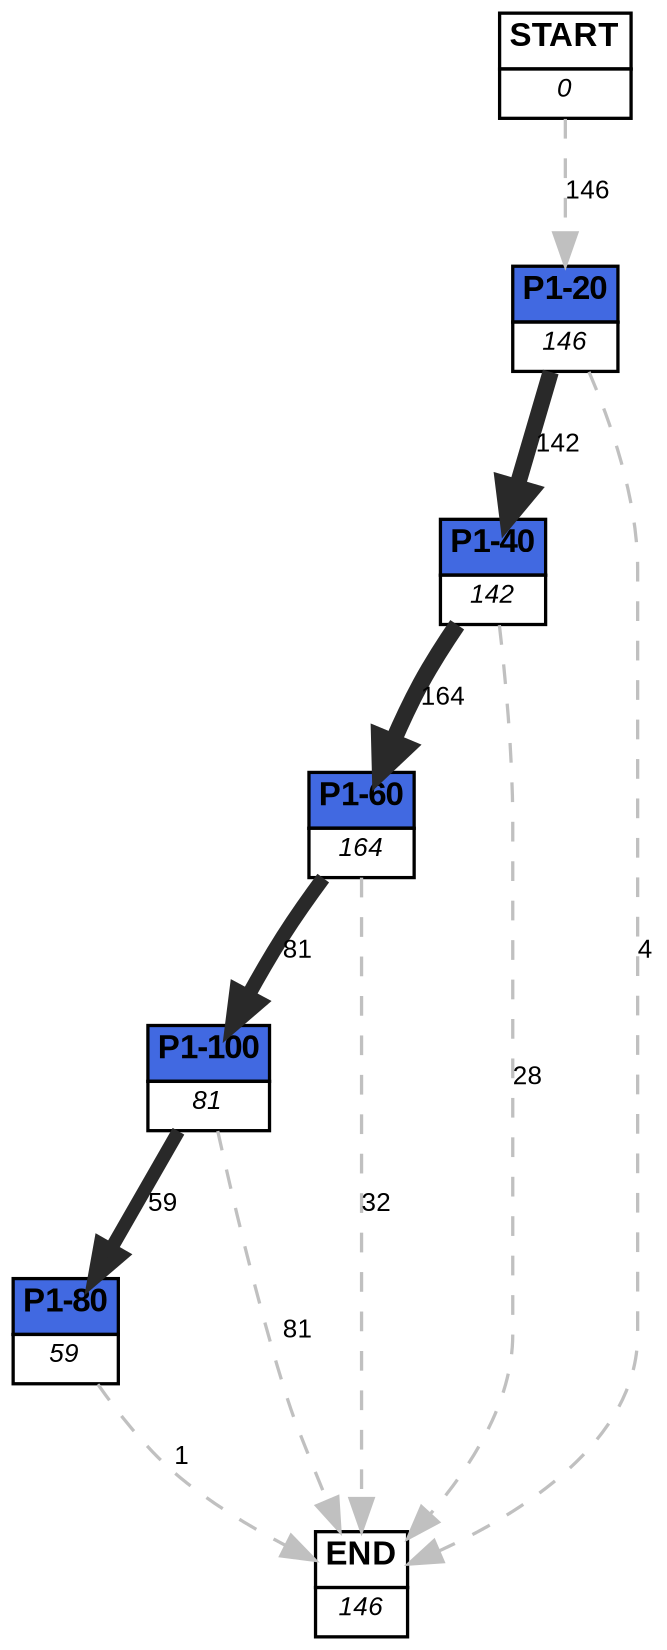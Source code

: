 digraph graphname {
	dpi = 150
	size="16,11!";
	margin = 0;
"P1-20" [shape=plain, label=<<table border="0" cellborder="1" cellspacing="0"><tr><td bgcolor="royalblue"><FONT face="Arial" POINT-SIZE="10"><b>P1-20</b></FONT></td></tr><tr><td bgcolor="white"><FONT face="Arial" POINT-SIZE="8"><i>146</i></FONT></td></tr></table>>]
"P1-40" [shape=plain, label=<<table border="0" cellborder="1" cellspacing="0"><tr><td bgcolor="royalblue"><FONT face="Arial" POINT-SIZE="10"><b>P1-40</b></FONT></td></tr><tr><td bgcolor="white"><FONT face="Arial" POINT-SIZE="8"><i>142</i></FONT></td></tr></table>>]
"P1-60" [shape=plain, label=<<table border="0" cellborder="1" cellspacing="0"><tr><td bgcolor="royalblue"><FONT face="Arial" POINT-SIZE="10"><b>P1-60</b></FONT></td></tr><tr><td bgcolor="white"><FONT face="Arial" POINT-SIZE="8"><i>164</i></FONT></td></tr></table>>]
"P1-100" [shape=plain, label=<<table border="0" cellborder="1" cellspacing="0"><tr><td bgcolor="royalblue"><FONT face="Arial" POINT-SIZE="10"><b>P1-100</b></FONT></td></tr><tr><td bgcolor="white"><FONT face="Arial" POINT-SIZE="8"><i>81</i></FONT></td></tr></table>>]
"P1-80" [shape=plain, label=<<table border="0" cellborder="1" cellspacing="0"><tr><td bgcolor="royalblue"><FONT face="Arial" POINT-SIZE="10"><b>P1-80</b></FONT></td></tr><tr><td bgcolor="white"><FONT face="Arial" POINT-SIZE="8"><i>59</i></FONT></td></tr></table>>]
"START" [shape=plain, label=<<table border="0" cellborder="1" cellspacing="0"><tr><td bgcolor="white"><FONT face="Arial" POINT-SIZE="10"><b>START</b></FONT></td></tr><tr><td bgcolor="white"><FONT face="Arial" POINT-SIZE="8"><i>0</i></FONT></td></tr></table>>]
"END" [shape=plain, label=<<table border="0" cellborder="1" cellspacing="0"><tr><td bgcolor="white"><FONT face="Arial" POINT-SIZE="10"><b>END</b></FONT></td></tr><tr><td bgcolor="white"><FONT face="Arial" POINT-SIZE="8"><i>146</i></FONT></td></tr></table>>]
"P1-20" -> "P1-40" [ color=grey16 penwidth = "4.955827057601261"label ="142" labelfloat=false fontname="Arial" fontsize=8]
"P1-20" -> "END" [ style = dashed color=grey label ="4" labelfloat=false fontname="Arial" fontsize=8]
"P1-40" -> "P1-60" [ color=grey16 penwidth = "5.099866427824199"label ="164" labelfloat=false fontname="Arial" fontsize=8]
"P1-40" -> "END" [ style = dashed color=grey label ="28" labelfloat=false fontname="Arial" fontsize=8]
"P1-60" -> "P1-100" [ color=grey16 penwidth = "4.394449154672439"label ="81" labelfloat=false fontname="Arial" fontsize=8]
"P1-60" -> "END" [ style = dashed color=grey label ="32" labelfloat=false fontname="Arial" fontsize=8]
"P1-100" -> "P1-80" [ color=grey16 penwidth = "4.07753744390572"label ="59" labelfloat=false fontname="Arial" fontsize=8]
"P1-100" -> "END" [ style = dashed color=grey label ="81" labelfloat=false fontname="Arial" fontsize=8]
"P1-80" -> "END" [ style = dashed color=grey label ="1" labelfloat=false fontname="Arial" fontsize=8]
"START" -> "P1-20" [ style = dashed color=grey label ="146" labelfloat=false fontname="Arial" fontsize=8]
}